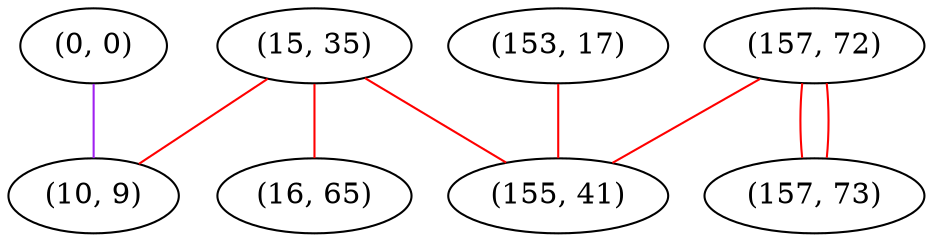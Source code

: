 graph "" {
"(0, 0)";
"(153, 17)";
"(157, 72)";
"(15, 35)";
"(16, 65)";
"(157, 73)";
"(155, 41)";
"(10, 9)";
"(0, 0)" -- "(10, 9)"  [color=purple, key=0, weight=4];
"(153, 17)" -- "(155, 41)"  [color=red, key=0, weight=1];
"(157, 72)" -- "(157, 73)"  [color=red, key=0, weight=1];
"(157, 72)" -- "(157, 73)"  [color=red, key=1, weight=1];
"(157, 72)" -- "(155, 41)"  [color=red, key=0, weight=1];
"(15, 35)" -- "(16, 65)"  [color=red, key=0, weight=1];
"(15, 35)" -- "(155, 41)"  [color=red, key=0, weight=1];
"(15, 35)" -- "(10, 9)"  [color=red, key=0, weight=1];
}
